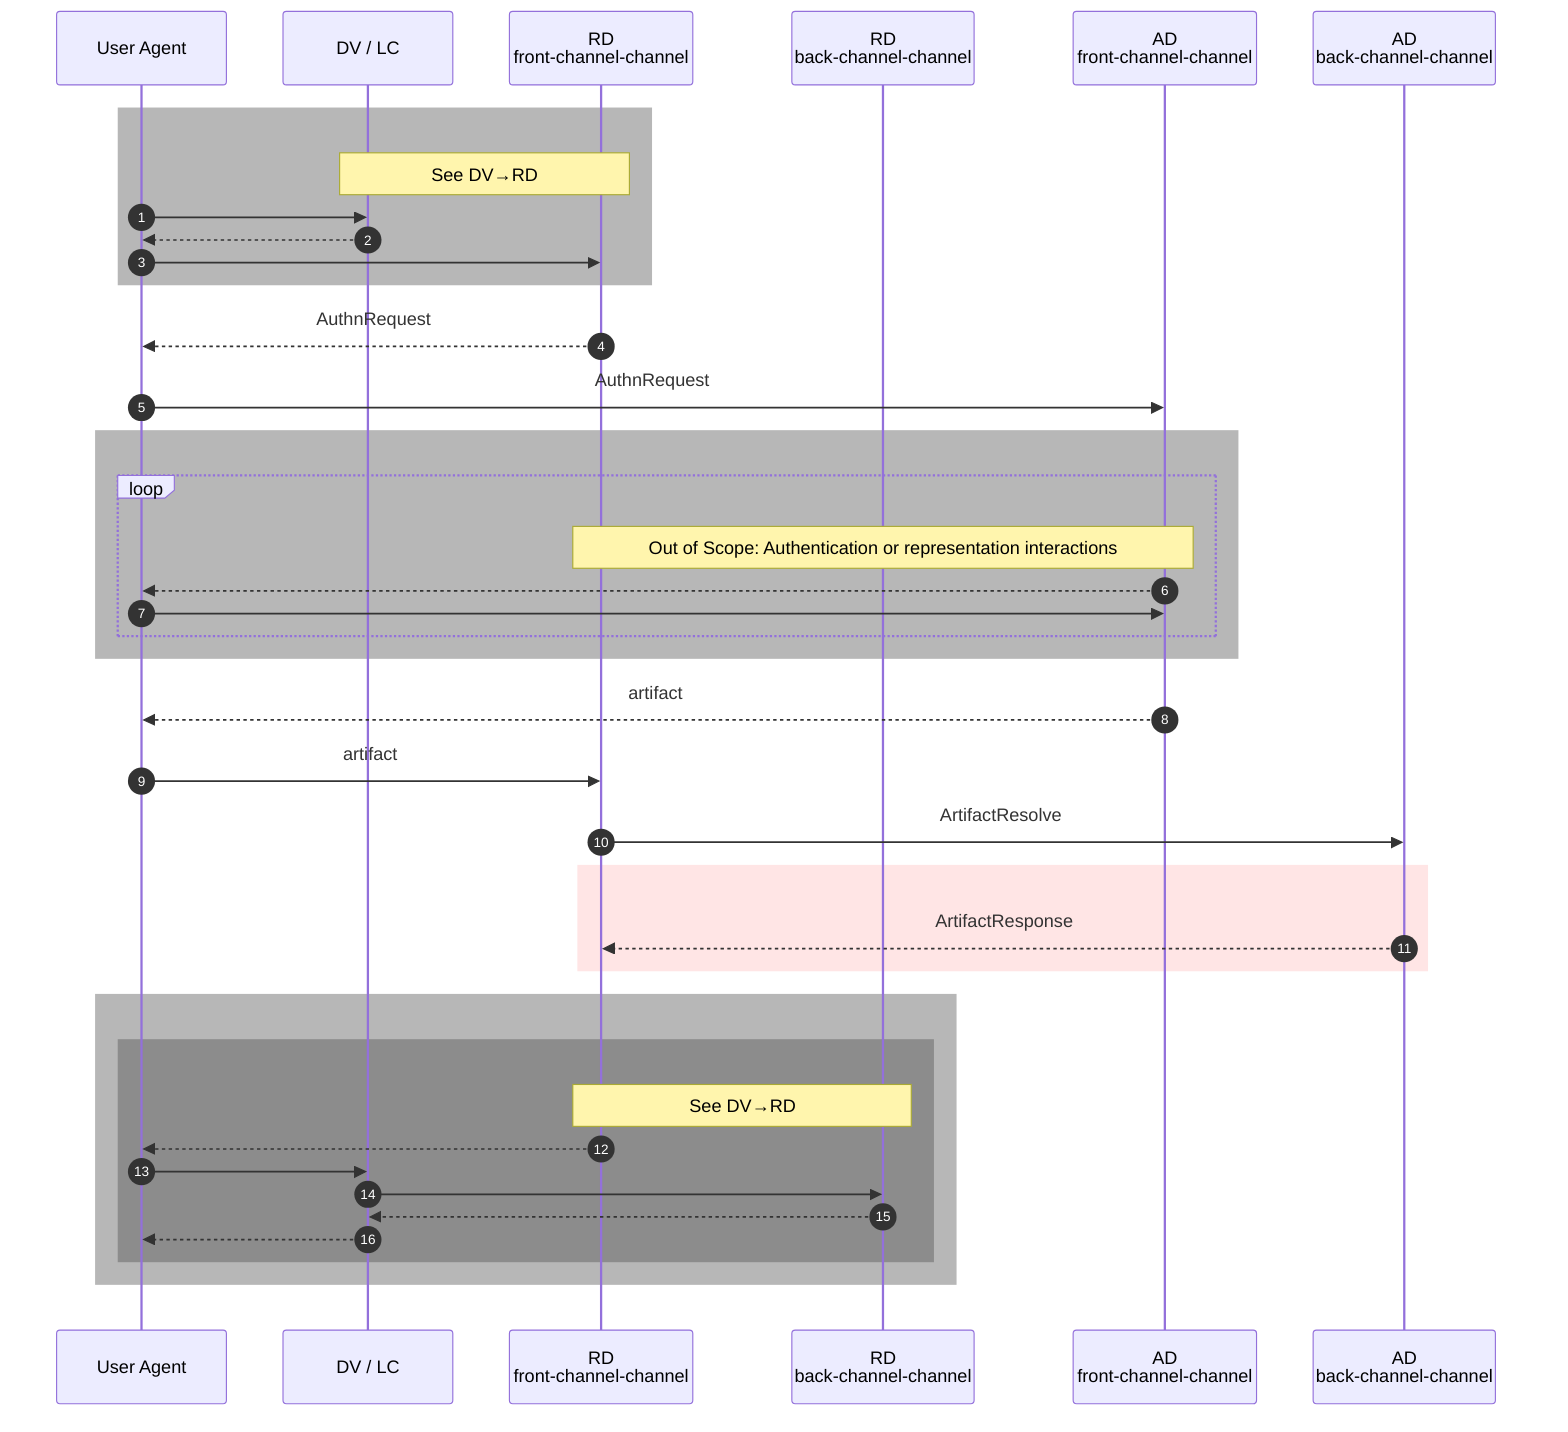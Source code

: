 %%{init: {
    "themeVariables": {"fontSize": "24px"},
    "sequence": {"boxMargin": 20}
}}%%
sequenceDiagram
autonumber
participant A as User Agent
participant B as DV / LC
participant C as RD <br /> front-channel-channel
participant D as RD <br /> back-channel-channel
participant E as AD <br /> front-channel-channel
participant F as AD <br /> back-channel-channel
rect rgba(75, 75, 75,.4)
    Note over B,C: See DV#8594;RD
    A->>B:
    B-->>A:
    A->>C:
end
C-->>A: AuthnRequest
A->>E: AuthnRequest
rect rgba(75, 75, 75,.4)
    loop
        Note over C,E: Out of Scope: Authentication or representation interactions
        E-->>A:
        A->>E:
    end
end
E-->>A: artifact
A->>C: artifact
C->>F: ArtifactResolve
rect rgba(255,0,0,.1)
    F-->>C: ArtifactResponse
end
rect rgba(75, 75, 75,.4)
rect rgba(75, 75, 75,.4)
    Note over C,D: See DV#8594;RD
        C-->>A:
        A->>B:
        B->>D:
        D-->>B:
        B-->>A:
end
end